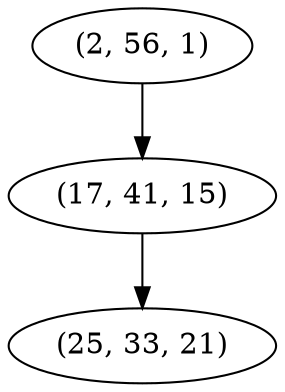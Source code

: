 digraph tree {
    "(2, 56, 1)";
    "(17, 41, 15)";
    "(25, 33, 21)";
    "(2, 56, 1)" -> "(17, 41, 15)";
    "(17, 41, 15)" -> "(25, 33, 21)";
}
